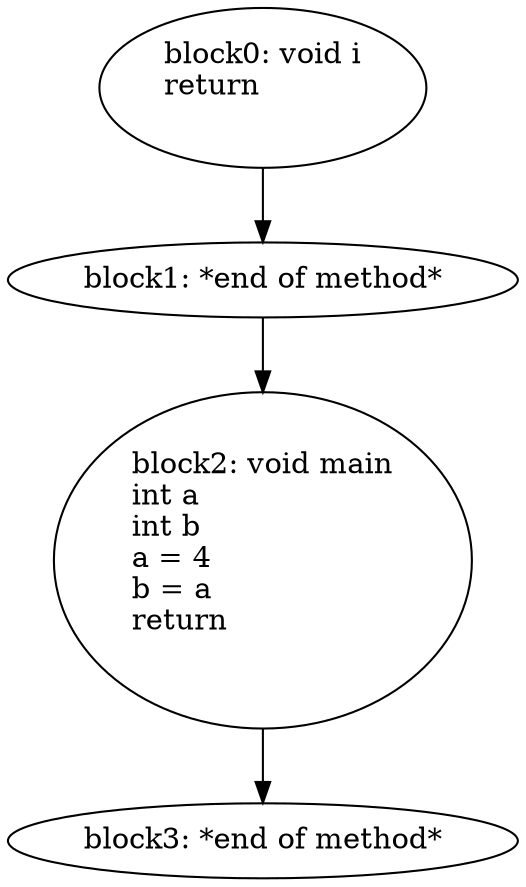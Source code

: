 digraph G {
  block0 [ label="block0: void\ i\lreturn\ \l\l" ];
  block1 [ label="block1: *end\ of\ method*\l" ];
  block2 [ label="block2: void\ main\lint\ a\lint\ b\la\ =\ 4\lb\ =\ a\lreturn\ \l\l" ];
  block3 [ label="block3: *end\ of\ method*\l" ];
  block0 -> block1;
  block1 -> block2;
  block2 -> block3;
}
